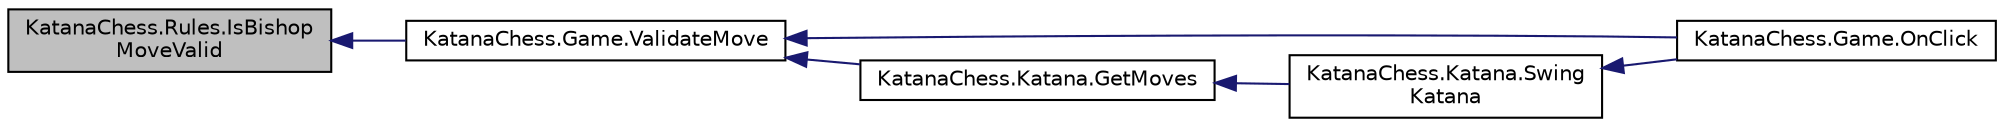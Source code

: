 digraph "KatanaChess.Rules.IsBishopMoveValid"
{
  edge [fontname="Helvetica",fontsize="10",labelfontname="Helvetica",labelfontsize="10"];
  node [fontname="Helvetica",fontsize="10",shape=record];
  rankdir="LR";
  Node1 [label="KatanaChess.Rules.IsBishop\lMoveValid",height=0.2,width=0.4,color="black", fillcolor="grey75", style="filled", fontcolor="black"];
  Node1 -> Node2 [dir="back",color="midnightblue",fontsize="10",style="solid",fontname="Helvetica"];
  Node2 [label="KatanaChess.Game.ValidateMove",height=0.2,width=0.4,color="black", fillcolor="white", style="filled",URL="$class_katana_chess_1_1_game.html#a76ef6416a84152c22552f276888d6b0f"];
  Node2 -> Node3 [dir="back",color="midnightblue",fontsize="10",style="solid",fontname="Helvetica"];
  Node3 [label="KatanaChess.Game.OnClick",height=0.2,width=0.4,color="black", fillcolor="white", style="filled",URL="$class_katana_chess_1_1_game.html#abb1645b3297eae51c6ad9dabcea74830"];
  Node2 -> Node4 [dir="back",color="midnightblue",fontsize="10",style="solid",fontname="Helvetica"];
  Node4 [label="KatanaChess.Katana.GetMoves",height=0.2,width=0.4,color="black", fillcolor="white", style="filled",URL="$class_katana_chess_1_1_katana.html#afe90b27349c5692d0ede318412b86e53"];
  Node4 -> Node5 [dir="back",color="midnightblue",fontsize="10",style="solid",fontname="Helvetica"];
  Node5 [label="KatanaChess.Katana.Swing\lKatana",height=0.2,width=0.4,color="black", fillcolor="white", style="filled",URL="$class_katana_chess_1_1_katana.html#a644eb213fa8655b5bd65a309030bcc40"];
  Node5 -> Node3 [dir="back",color="midnightblue",fontsize="10",style="solid",fontname="Helvetica"];
}
